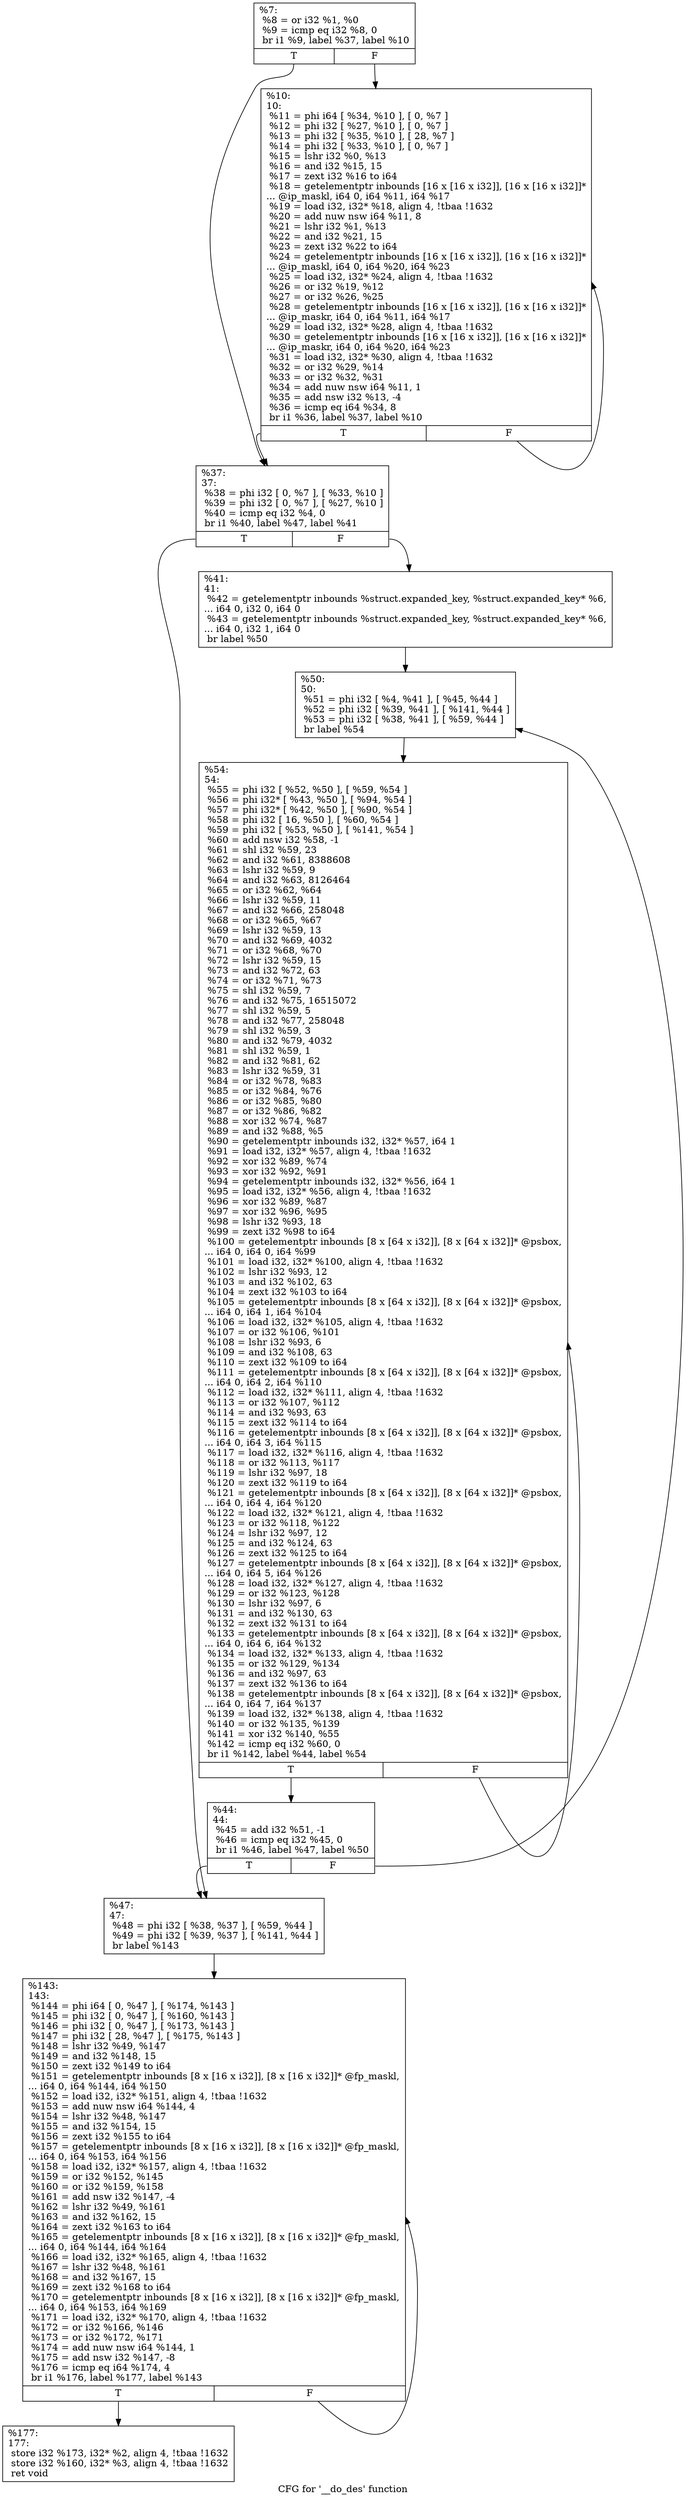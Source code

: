digraph "CFG for '__do_des' function" {
	label="CFG for '__do_des' function";

	Node0x1665a20 [shape=record,label="{%7:\l  %8 = or i32 %1, %0\l  %9 = icmp eq i32 %8, 0\l  br i1 %9, label %37, label %10\l|{<s0>T|<s1>F}}"];
	Node0x1665a20:s0 -> Node0x1665be0;
	Node0x1665a20:s1 -> Node0x1665b90;
	Node0x1665b90 [shape=record,label="{%10:\l10:                                               \l  %11 = phi i64 [ %34, %10 ], [ 0, %7 ]\l  %12 = phi i32 [ %27, %10 ], [ 0, %7 ]\l  %13 = phi i32 [ %35, %10 ], [ 28, %7 ]\l  %14 = phi i32 [ %33, %10 ], [ 0, %7 ]\l  %15 = lshr i32 %0, %13\l  %16 = and i32 %15, 15\l  %17 = zext i32 %16 to i64\l  %18 = getelementptr inbounds [16 x [16 x i32]], [16 x [16 x i32]]*\l... @ip_maskl, i64 0, i64 %11, i64 %17\l  %19 = load i32, i32* %18, align 4, !tbaa !1632\l  %20 = add nuw nsw i64 %11, 8\l  %21 = lshr i32 %1, %13\l  %22 = and i32 %21, 15\l  %23 = zext i32 %22 to i64\l  %24 = getelementptr inbounds [16 x [16 x i32]], [16 x [16 x i32]]*\l... @ip_maskl, i64 0, i64 %20, i64 %23\l  %25 = load i32, i32* %24, align 4, !tbaa !1632\l  %26 = or i32 %19, %12\l  %27 = or i32 %26, %25\l  %28 = getelementptr inbounds [16 x [16 x i32]], [16 x [16 x i32]]*\l... @ip_maskr, i64 0, i64 %11, i64 %17\l  %29 = load i32, i32* %28, align 4, !tbaa !1632\l  %30 = getelementptr inbounds [16 x [16 x i32]], [16 x [16 x i32]]*\l... @ip_maskr, i64 0, i64 %20, i64 %23\l  %31 = load i32, i32* %30, align 4, !tbaa !1632\l  %32 = or i32 %29, %14\l  %33 = or i32 %32, %31\l  %34 = add nuw nsw i64 %11, 1\l  %35 = add nsw i32 %13, -4\l  %36 = icmp eq i64 %34, 8\l  br i1 %36, label %37, label %10\l|{<s0>T|<s1>F}}"];
	Node0x1665b90:s0 -> Node0x1665be0;
	Node0x1665b90:s1 -> Node0x1665b90;
	Node0x1665be0 [shape=record,label="{%37:\l37:                                               \l  %38 = phi i32 [ 0, %7 ], [ %33, %10 ]\l  %39 = phi i32 [ 0, %7 ], [ %27, %10 ]\l  %40 = icmp eq i32 %4, 0\l  br i1 %40, label %47, label %41\l|{<s0>T|<s1>F}}"];
	Node0x1665be0:s0 -> Node0x1665cd0;
	Node0x1665be0:s1 -> Node0x1665c30;
	Node0x1665c30 [shape=record,label="{%41:\l41:                                               \l  %42 = getelementptr inbounds %struct.expanded_key, %struct.expanded_key* %6,\l... i64 0, i32 0, i64 0\l  %43 = getelementptr inbounds %struct.expanded_key, %struct.expanded_key* %6,\l... i64 0, i32 1, i64 0\l  br label %50\l}"];
	Node0x1665c30 -> Node0x1665d20;
	Node0x1665c80 [shape=record,label="{%44:\l44:                                               \l  %45 = add i32 %51, -1\l  %46 = icmp eq i32 %45, 0\l  br i1 %46, label %47, label %50\l|{<s0>T|<s1>F}}"];
	Node0x1665c80:s0 -> Node0x1665cd0;
	Node0x1665c80:s1 -> Node0x1665d20;
	Node0x1665cd0 [shape=record,label="{%47:\l47:                                               \l  %48 = phi i32 [ %38, %37 ], [ %59, %44 ]\l  %49 = phi i32 [ %39, %37 ], [ %141, %44 ]\l  br label %143\l}"];
	Node0x1665cd0 -> Node0x1665dc0;
	Node0x1665d20 [shape=record,label="{%50:\l50:                                               \l  %51 = phi i32 [ %4, %41 ], [ %45, %44 ]\l  %52 = phi i32 [ %39, %41 ], [ %141, %44 ]\l  %53 = phi i32 [ %38, %41 ], [ %59, %44 ]\l  br label %54\l}"];
	Node0x1665d20 -> Node0x1665d70;
	Node0x1665d70 [shape=record,label="{%54:\l54:                                               \l  %55 = phi i32 [ %52, %50 ], [ %59, %54 ]\l  %56 = phi i32* [ %43, %50 ], [ %94, %54 ]\l  %57 = phi i32* [ %42, %50 ], [ %90, %54 ]\l  %58 = phi i32 [ 16, %50 ], [ %60, %54 ]\l  %59 = phi i32 [ %53, %50 ], [ %141, %54 ]\l  %60 = add nsw i32 %58, -1\l  %61 = shl i32 %59, 23\l  %62 = and i32 %61, 8388608\l  %63 = lshr i32 %59, 9\l  %64 = and i32 %63, 8126464\l  %65 = or i32 %62, %64\l  %66 = lshr i32 %59, 11\l  %67 = and i32 %66, 258048\l  %68 = or i32 %65, %67\l  %69 = lshr i32 %59, 13\l  %70 = and i32 %69, 4032\l  %71 = or i32 %68, %70\l  %72 = lshr i32 %59, 15\l  %73 = and i32 %72, 63\l  %74 = or i32 %71, %73\l  %75 = shl i32 %59, 7\l  %76 = and i32 %75, 16515072\l  %77 = shl i32 %59, 5\l  %78 = and i32 %77, 258048\l  %79 = shl i32 %59, 3\l  %80 = and i32 %79, 4032\l  %81 = shl i32 %59, 1\l  %82 = and i32 %81, 62\l  %83 = lshr i32 %59, 31\l  %84 = or i32 %78, %83\l  %85 = or i32 %84, %76\l  %86 = or i32 %85, %80\l  %87 = or i32 %86, %82\l  %88 = xor i32 %74, %87\l  %89 = and i32 %88, %5\l  %90 = getelementptr inbounds i32, i32* %57, i64 1\l  %91 = load i32, i32* %57, align 4, !tbaa !1632\l  %92 = xor i32 %89, %74\l  %93 = xor i32 %92, %91\l  %94 = getelementptr inbounds i32, i32* %56, i64 1\l  %95 = load i32, i32* %56, align 4, !tbaa !1632\l  %96 = xor i32 %89, %87\l  %97 = xor i32 %96, %95\l  %98 = lshr i32 %93, 18\l  %99 = zext i32 %98 to i64\l  %100 = getelementptr inbounds [8 x [64 x i32]], [8 x [64 x i32]]* @psbox,\l... i64 0, i64 0, i64 %99\l  %101 = load i32, i32* %100, align 4, !tbaa !1632\l  %102 = lshr i32 %93, 12\l  %103 = and i32 %102, 63\l  %104 = zext i32 %103 to i64\l  %105 = getelementptr inbounds [8 x [64 x i32]], [8 x [64 x i32]]* @psbox,\l... i64 0, i64 1, i64 %104\l  %106 = load i32, i32* %105, align 4, !tbaa !1632\l  %107 = or i32 %106, %101\l  %108 = lshr i32 %93, 6\l  %109 = and i32 %108, 63\l  %110 = zext i32 %109 to i64\l  %111 = getelementptr inbounds [8 x [64 x i32]], [8 x [64 x i32]]* @psbox,\l... i64 0, i64 2, i64 %110\l  %112 = load i32, i32* %111, align 4, !tbaa !1632\l  %113 = or i32 %107, %112\l  %114 = and i32 %93, 63\l  %115 = zext i32 %114 to i64\l  %116 = getelementptr inbounds [8 x [64 x i32]], [8 x [64 x i32]]* @psbox,\l... i64 0, i64 3, i64 %115\l  %117 = load i32, i32* %116, align 4, !tbaa !1632\l  %118 = or i32 %113, %117\l  %119 = lshr i32 %97, 18\l  %120 = zext i32 %119 to i64\l  %121 = getelementptr inbounds [8 x [64 x i32]], [8 x [64 x i32]]* @psbox,\l... i64 0, i64 4, i64 %120\l  %122 = load i32, i32* %121, align 4, !tbaa !1632\l  %123 = or i32 %118, %122\l  %124 = lshr i32 %97, 12\l  %125 = and i32 %124, 63\l  %126 = zext i32 %125 to i64\l  %127 = getelementptr inbounds [8 x [64 x i32]], [8 x [64 x i32]]* @psbox,\l... i64 0, i64 5, i64 %126\l  %128 = load i32, i32* %127, align 4, !tbaa !1632\l  %129 = or i32 %123, %128\l  %130 = lshr i32 %97, 6\l  %131 = and i32 %130, 63\l  %132 = zext i32 %131 to i64\l  %133 = getelementptr inbounds [8 x [64 x i32]], [8 x [64 x i32]]* @psbox,\l... i64 0, i64 6, i64 %132\l  %134 = load i32, i32* %133, align 4, !tbaa !1632\l  %135 = or i32 %129, %134\l  %136 = and i32 %97, 63\l  %137 = zext i32 %136 to i64\l  %138 = getelementptr inbounds [8 x [64 x i32]], [8 x [64 x i32]]* @psbox,\l... i64 0, i64 7, i64 %137\l  %139 = load i32, i32* %138, align 4, !tbaa !1632\l  %140 = or i32 %135, %139\l  %141 = xor i32 %140, %55\l  %142 = icmp eq i32 %60, 0\l  br i1 %142, label %44, label %54\l|{<s0>T|<s1>F}}"];
	Node0x1665d70:s0 -> Node0x1665c80;
	Node0x1665d70:s1 -> Node0x1665d70;
	Node0x1665dc0 [shape=record,label="{%143:\l143:                                              \l  %144 = phi i64 [ 0, %47 ], [ %174, %143 ]\l  %145 = phi i32 [ 0, %47 ], [ %160, %143 ]\l  %146 = phi i32 [ 0, %47 ], [ %173, %143 ]\l  %147 = phi i32 [ 28, %47 ], [ %175, %143 ]\l  %148 = lshr i32 %49, %147\l  %149 = and i32 %148, 15\l  %150 = zext i32 %149 to i64\l  %151 = getelementptr inbounds [8 x [16 x i32]], [8 x [16 x i32]]* @fp_maskl,\l... i64 0, i64 %144, i64 %150\l  %152 = load i32, i32* %151, align 4, !tbaa !1632\l  %153 = add nuw nsw i64 %144, 4\l  %154 = lshr i32 %48, %147\l  %155 = and i32 %154, 15\l  %156 = zext i32 %155 to i64\l  %157 = getelementptr inbounds [8 x [16 x i32]], [8 x [16 x i32]]* @fp_maskl,\l... i64 0, i64 %153, i64 %156\l  %158 = load i32, i32* %157, align 4, !tbaa !1632\l  %159 = or i32 %152, %145\l  %160 = or i32 %159, %158\l  %161 = add nsw i32 %147, -4\l  %162 = lshr i32 %49, %161\l  %163 = and i32 %162, 15\l  %164 = zext i32 %163 to i64\l  %165 = getelementptr inbounds [8 x [16 x i32]], [8 x [16 x i32]]* @fp_maskl,\l... i64 0, i64 %144, i64 %164\l  %166 = load i32, i32* %165, align 4, !tbaa !1632\l  %167 = lshr i32 %48, %161\l  %168 = and i32 %167, 15\l  %169 = zext i32 %168 to i64\l  %170 = getelementptr inbounds [8 x [16 x i32]], [8 x [16 x i32]]* @fp_maskl,\l... i64 0, i64 %153, i64 %169\l  %171 = load i32, i32* %170, align 4, !tbaa !1632\l  %172 = or i32 %166, %146\l  %173 = or i32 %172, %171\l  %174 = add nuw nsw i64 %144, 1\l  %175 = add nsw i32 %147, -8\l  %176 = icmp eq i64 %174, 4\l  br i1 %176, label %177, label %143\l|{<s0>T|<s1>F}}"];
	Node0x1665dc0:s0 -> Node0x1665e10;
	Node0x1665dc0:s1 -> Node0x1665dc0;
	Node0x1665e10 [shape=record,label="{%177:\l177:                                              \l  store i32 %173, i32* %2, align 4, !tbaa !1632\l  store i32 %160, i32* %3, align 4, !tbaa !1632\l  ret void\l}"];
}

